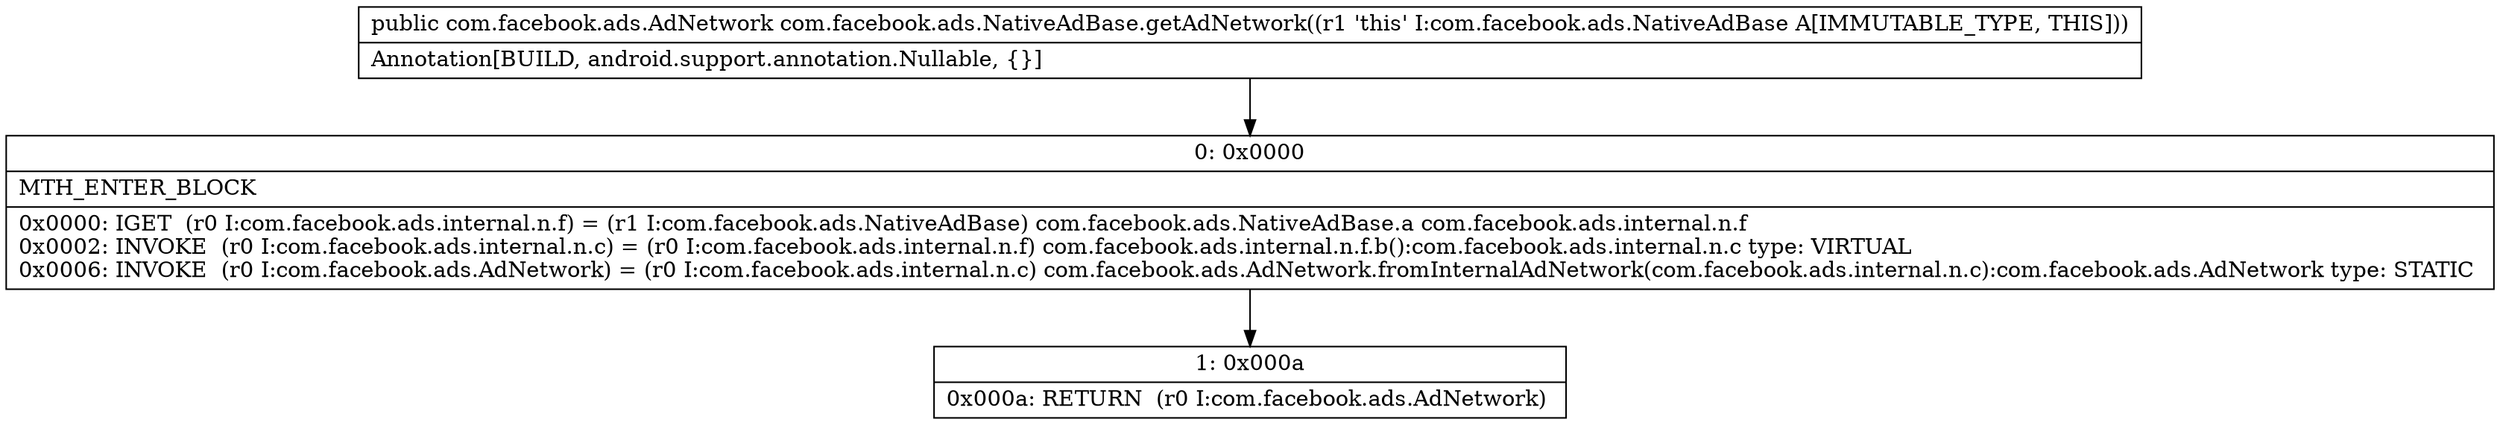 digraph "CFG forcom.facebook.ads.NativeAdBase.getAdNetwork()Lcom\/facebook\/ads\/AdNetwork;" {
Node_0 [shape=record,label="{0\:\ 0x0000|MTH_ENTER_BLOCK\l|0x0000: IGET  (r0 I:com.facebook.ads.internal.n.f) = (r1 I:com.facebook.ads.NativeAdBase) com.facebook.ads.NativeAdBase.a com.facebook.ads.internal.n.f \l0x0002: INVOKE  (r0 I:com.facebook.ads.internal.n.c) = (r0 I:com.facebook.ads.internal.n.f) com.facebook.ads.internal.n.f.b():com.facebook.ads.internal.n.c type: VIRTUAL \l0x0006: INVOKE  (r0 I:com.facebook.ads.AdNetwork) = (r0 I:com.facebook.ads.internal.n.c) com.facebook.ads.AdNetwork.fromInternalAdNetwork(com.facebook.ads.internal.n.c):com.facebook.ads.AdNetwork type: STATIC \l}"];
Node_1 [shape=record,label="{1\:\ 0x000a|0x000a: RETURN  (r0 I:com.facebook.ads.AdNetwork) \l}"];
MethodNode[shape=record,label="{public com.facebook.ads.AdNetwork com.facebook.ads.NativeAdBase.getAdNetwork((r1 'this' I:com.facebook.ads.NativeAdBase A[IMMUTABLE_TYPE, THIS]))  | Annotation[BUILD, android.support.annotation.Nullable, \{\}]\l}"];
MethodNode -> Node_0;
Node_0 -> Node_1;
}

